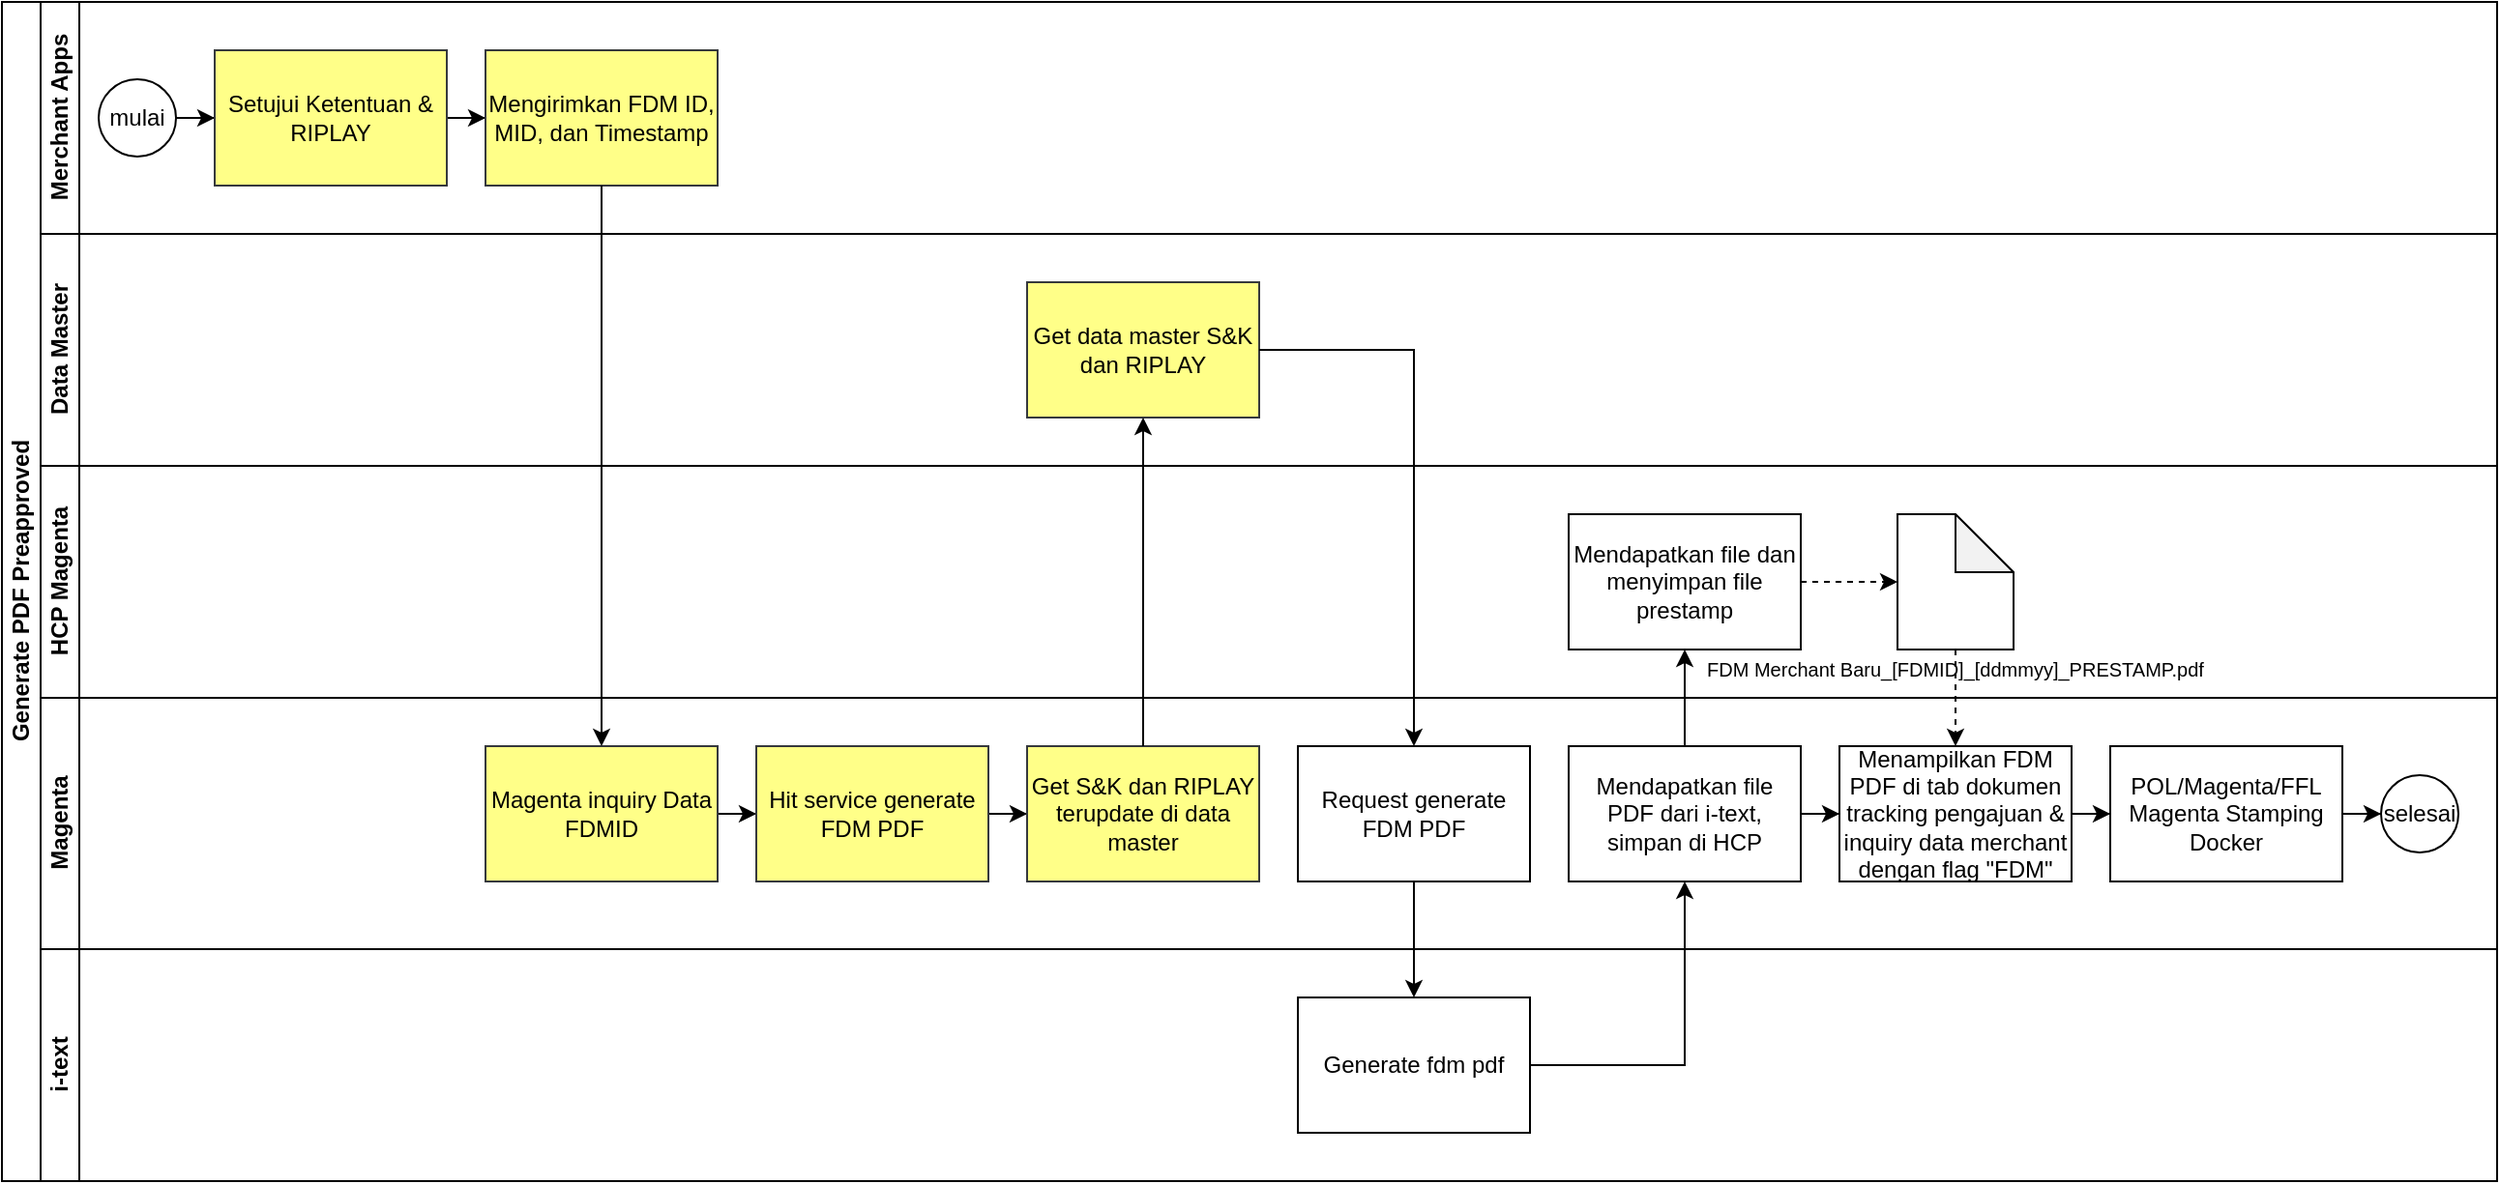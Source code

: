<mxfile version="28.1.0">
  <diagram name="Page-1" id="lceHAWw1U7daVYu1ocGO">
    <mxGraphModel dx="1965" dy="1243" grid="1" gridSize="10" guides="1" tooltips="1" connect="1" arrows="1" fold="1" page="1" pageScale="1" pageWidth="850" pageHeight="1100" math="0" shadow="0">
      <root>
        <mxCell id="0" />
        <mxCell id="1" parent="0" />
        <mxCell id="Jq9CSyYzZnOSvL0sAlA5-1" value="Generate PDF Preapproved" style="swimlane;childLayout=stackLayout;resizeParent=1;resizeParentMax=0;horizontal=0;startSize=20;horizontalStack=0;html=1;" vertex="1" parent="1">
          <mxGeometry x="40" y="40" width="1290" height="610" as="geometry" />
        </mxCell>
        <mxCell id="Jq9CSyYzZnOSvL0sAlA5-2" value="Merchant Apps" style="swimlane;startSize=20;horizontal=0;html=1;" vertex="1" parent="Jq9CSyYzZnOSvL0sAlA5-1">
          <mxGeometry x="20" width="1270" height="120" as="geometry" />
        </mxCell>
        <mxCell id="Jq9CSyYzZnOSvL0sAlA5-13" style="edgeStyle=orthogonalEdgeStyle;rounded=0;orthogonalLoop=1;jettySize=auto;html=1;entryX=0;entryY=0.5;entryDx=0;entryDy=0;" edge="1" parent="Jq9CSyYzZnOSvL0sAlA5-2" source="Jq9CSyYzZnOSvL0sAlA5-10" target="Jq9CSyYzZnOSvL0sAlA5-12">
          <mxGeometry relative="1" as="geometry" />
        </mxCell>
        <mxCell id="Jq9CSyYzZnOSvL0sAlA5-10" value="mulai" style="ellipse;whiteSpace=wrap;html=1;aspect=fixed;" vertex="1" parent="Jq9CSyYzZnOSvL0sAlA5-2">
          <mxGeometry x="30" y="40" width="40" height="40" as="geometry" />
        </mxCell>
        <mxCell id="Jq9CSyYzZnOSvL0sAlA5-15" style="edgeStyle=orthogonalEdgeStyle;rounded=0;orthogonalLoop=1;jettySize=auto;html=1;" edge="1" parent="Jq9CSyYzZnOSvL0sAlA5-2" source="Jq9CSyYzZnOSvL0sAlA5-12" target="Jq9CSyYzZnOSvL0sAlA5-14">
          <mxGeometry relative="1" as="geometry" />
        </mxCell>
        <mxCell id="Jq9CSyYzZnOSvL0sAlA5-12" value="Setujui Ketentuan &amp;amp; RIPLAY" style="rounded=0;whiteSpace=wrap;html=1;fillColor=#ffff88;strokeColor=#36393d;" vertex="1" parent="Jq9CSyYzZnOSvL0sAlA5-2">
          <mxGeometry x="90" y="25" width="120" height="70" as="geometry" />
        </mxCell>
        <mxCell id="Jq9CSyYzZnOSvL0sAlA5-14" value="Mengirimkan FDM ID, MID, dan Timestamp" style="rounded=0;whiteSpace=wrap;html=1;fillColor=#ffff88;strokeColor=#36393d;" vertex="1" parent="Jq9CSyYzZnOSvL0sAlA5-2">
          <mxGeometry x="230" y="25" width="120" height="70" as="geometry" />
        </mxCell>
        <mxCell id="Jq9CSyYzZnOSvL0sAlA5-3" value="Data Master" style="swimlane;startSize=20;horizontal=0;html=1;" vertex="1" parent="Jq9CSyYzZnOSvL0sAlA5-1">
          <mxGeometry x="20" y="120" width="1270" height="120" as="geometry" />
        </mxCell>
        <mxCell id="Jq9CSyYzZnOSvL0sAlA5-35" value="Get data master S&amp;amp;K dan RIPLAY" style="rounded=0;whiteSpace=wrap;html=1;fillColor=#ffff88;strokeColor=#36393d;" vertex="1" parent="Jq9CSyYzZnOSvL0sAlA5-3">
          <mxGeometry x="510" y="25" width="120" height="70" as="geometry" />
        </mxCell>
        <mxCell id="Jq9CSyYzZnOSvL0sAlA5-4" value="HCP Magenta" style="swimlane;startSize=20;horizontal=0;html=1;" vertex="1" parent="Jq9CSyYzZnOSvL0sAlA5-1">
          <mxGeometry x="20" y="240" width="1270" height="120" as="geometry" />
        </mxCell>
        <mxCell id="Jq9CSyYzZnOSvL0sAlA5-69" value="Mendapatkan file dan menyimpan file prestamp" style="rounded=0;whiteSpace=wrap;html=1;" vertex="1" parent="Jq9CSyYzZnOSvL0sAlA5-4">
          <mxGeometry x="790" y="25" width="120" height="70" as="geometry" />
        </mxCell>
        <mxCell id="Jq9CSyYzZnOSvL0sAlA5-72" value="" style="shape=note;whiteSpace=wrap;html=1;backgroundOutline=1;darkOpacity=0.05;" vertex="1" parent="Jq9CSyYzZnOSvL0sAlA5-4">
          <mxGeometry x="960" y="25" width="60" height="70" as="geometry" />
        </mxCell>
        <mxCell id="Jq9CSyYzZnOSvL0sAlA5-78" style="edgeStyle=orthogonalEdgeStyle;rounded=0;orthogonalLoop=1;jettySize=auto;html=1;entryX=0;entryY=0.5;entryDx=0;entryDy=0;entryPerimeter=0;dashed=1;" edge="1" parent="Jq9CSyYzZnOSvL0sAlA5-4" source="Jq9CSyYzZnOSvL0sAlA5-69" target="Jq9CSyYzZnOSvL0sAlA5-72">
          <mxGeometry relative="1" as="geometry" />
        </mxCell>
        <mxCell id="Jq9CSyYzZnOSvL0sAlA5-74" value="&lt;font style=&quot;font-size: 10px;&quot;&gt;FDM Merchant Baru_[FDMID]_[ddmmyy]_PRESTAMP.pdf&lt;/font&gt;" style="text;html=1;align=center;verticalAlign=middle;whiteSpace=wrap;rounded=0;" vertex="1" parent="Jq9CSyYzZnOSvL0sAlA5-4">
          <mxGeometry x="860" y="100" width="260" height="10" as="geometry" />
        </mxCell>
        <mxCell id="Jq9CSyYzZnOSvL0sAlA5-7" value="Magenta" style="swimlane;startSize=20;horizontal=0;html=1;" vertex="1" parent="Jq9CSyYzZnOSvL0sAlA5-1">
          <mxGeometry x="20" y="360" width="1270" height="130" as="geometry" />
        </mxCell>
        <mxCell id="Jq9CSyYzZnOSvL0sAlA5-32" style="edgeStyle=orthogonalEdgeStyle;rounded=0;orthogonalLoop=1;jettySize=auto;html=1;" edge="1" parent="Jq9CSyYzZnOSvL0sAlA5-7" source="Jq9CSyYzZnOSvL0sAlA5-16" target="Jq9CSyYzZnOSvL0sAlA5-31">
          <mxGeometry relative="1" as="geometry" />
        </mxCell>
        <mxCell id="Jq9CSyYzZnOSvL0sAlA5-16" value="Magenta inquiry Data FDMID" style="rounded=0;whiteSpace=wrap;html=1;fillColor=#ffff88;strokeColor=#36393d;" vertex="1" parent="Jq9CSyYzZnOSvL0sAlA5-7">
          <mxGeometry x="230" y="25" width="120" height="70" as="geometry" />
        </mxCell>
        <mxCell id="Jq9CSyYzZnOSvL0sAlA5-34" style="edgeStyle=orthogonalEdgeStyle;rounded=0;orthogonalLoop=1;jettySize=auto;html=1;entryX=0;entryY=0.5;entryDx=0;entryDy=0;" edge="1" parent="Jq9CSyYzZnOSvL0sAlA5-7" source="Jq9CSyYzZnOSvL0sAlA5-31" target="Jq9CSyYzZnOSvL0sAlA5-33">
          <mxGeometry relative="1" as="geometry" />
        </mxCell>
        <mxCell id="Jq9CSyYzZnOSvL0sAlA5-31" value="Hit service generate FDM PDF" style="rounded=0;whiteSpace=wrap;html=1;fillColor=#ffff88;strokeColor=#36393d;" vertex="1" parent="Jq9CSyYzZnOSvL0sAlA5-7">
          <mxGeometry x="370" y="25" width="120" height="70" as="geometry" />
        </mxCell>
        <mxCell id="Jq9CSyYzZnOSvL0sAlA5-33" value="Get S&amp;amp;K dan RIPLAY terupdate di data master" style="rounded=0;whiteSpace=wrap;html=1;fillColor=#ffff88;strokeColor=#36393d;" vertex="1" parent="Jq9CSyYzZnOSvL0sAlA5-7">
          <mxGeometry x="510" y="25" width="120" height="70" as="geometry" />
        </mxCell>
        <mxCell id="Jq9CSyYzZnOSvL0sAlA5-56" value="Request generate FDM PDF" style="rounded=0;whiteSpace=wrap;html=1;" vertex="1" parent="Jq9CSyYzZnOSvL0sAlA5-7">
          <mxGeometry x="650" y="25" width="120" height="70" as="geometry" />
        </mxCell>
        <mxCell id="Jq9CSyYzZnOSvL0sAlA5-80" style="edgeStyle=orthogonalEdgeStyle;rounded=0;orthogonalLoop=1;jettySize=auto;html=1;entryX=0;entryY=0.5;entryDx=0;entryDy=0;" edge="1" parent="Jq9CSyYzZnOSvL0sAlA5-7" source="Jq9CSyYzZnOSvL0sAlA5-67" target="Jq9CSyYzZnOSvL0sAlA5-71">
          <mxGeometry relative="1" as="geometry" />
        </mxCell>
        <mxCell id="Jq9CSyYzZnOSvL0sAlA5-67" value="Mendapatkan file PDF dari i-text, simpan di HCP" style="rounded=0;whiteSpace=wrap;html=1;" vertex="1" parent="Jq9CSyYzZnOSvL0sAlA5-7">
          <mxGeometry x="790" y="25" width="120" height="70" as="geometry" />
        </mxCell>
        <mxCell id="Jq9CSyYzZnOSvL0sAlA5-82" style="edgeStyle=orthogonalEdgeStyle;rounded=0;orthogonalLoop=1;jettySize=auto;html=1;" edge="1" parent="Jq9CSyYzZnOSvL0sAlA5-7" source="Jq9CSyYzZnOSvL0sAlA5-71" target="Jq9CSyYzZnOSvL0sAlA5-81">
          <mxGeometry relative="1" as="geometry" />
        </mxCell>
        <mxCell id="Jq9CSyYzZnOSvL0sAlA5-71" value="Menampilkan FDM PDF di tab dokumen tracking pengajuan &amp;amp; inquiry data merchant dengan flag &quot;FDM&quot;" style="rounded=0;whiteSpace=wrap;html=1;" vertex="1" parent="Jq9CSyYzZnOSvL0sAlA5-7">
          <mxGeometry x="930" y="25" width="120" height="70" as="geometry" />
        </mxCell>
        <mxCell id="Jq9CSyYzZnOSvL0sAlA5-84" style="edgeStyle=orthogonalEdgeStyle;rounded=0;orthogonalLoop=1;jettySize=auto;html=1;entryX=0;entryY=0.5;entryDx=0;entryDy=0;" edge="1" parent="Jq9CSyYzZnOSvL0sAlA5-7" source="Jq9CSyYzZnOSvL0sAlA5-81" target="Jq9CSyYzZnOSvL0sAlA5-83">
          <mxGeometry relative="1" as="geometry" />
        </mxCell>
        <mxCell id="Jq9CSyYzZnOSvL0sAlA5-81" value="POL/Magenta/FFL Magenta Stamping Docker" style="rounded=0;whiteSpace=wrap;html=1;" vertex="1" parent="Jq9CSyYzZnOSvL0sAlA5-7">
          <mxGeometry x="1070" y="25" width="120" height="70" as="geometry" />
        </mxCell>
        <mxCell id="Jq9CSyYzZnOSvL0sAlA5-83" value="selesai" style="ellipse;whiteSpace=wrap;html=1;aspect=fixed;" vertex="1" parent="Jq9CSyYzZnOSvL0sAlA5-7">
          <mxGeometry x="1210" y="40" width="40" height="40" as="geometry" />
        </mxCell>
        <mxCell id="Jq9CSyYzZnOSvL0sAlA5-8" value="i-text" style="swimlane;startSize=20;horizontal=0;html=1;" vertex="1" parent="Jq9CSyYzZnOSvL0sAlA5-1">
          <mxGeometry x="20" y="490" width="1270" height="120" as="geometry" />
        </mxCell>
        <mxCell id="Jq9CSyYzZnOSvL0sAlA5-65" value="Generate fdm pdf" style="rounded=0;whiteSpace=wrap;html=1;" vertex="1" parent="Jq9CSyYzZnOSvL0sAlA5-8">
          <mxGeometry x="650" y="25" width="120" height="70" as="geometry" />
        </mxCell>
        <mxCell id="Jq9CSyYzZnOSvL0sAlA5-17" style="edgeStyle=orthogonalEdgeStyle;rounded=0;orthogonalLoop=1;jettySize=auto;html=1;entryX=0.5;entryY=0;entryDx=0;entryDy=0;" edge="1" parent="Jq9CSyYzZnOSvL0sAlA5-1" source="Jq9CSyYzZnOSvL0sAlA5-14" target="Jq9CSyYzZnOSvL0sAlA5-16">
          <mxGeometry relative="1" as="geometry" />
        </mxCell>
        <mxCell id="Jq9CSyYzZnOSvL0sAlA5-36" style="edgeStyle=orthogonalEdgeStyle;rounded=0;orthogonalLoop=1;jettySize=auto;html=1;" edge="1" parent="Jq9CSyYzZnOSvL0sAlA5-1" source="Jq9CSyYzZnOSvL0sAlA5-33" target="Jq9CSyYzZnOSvL0sAlA5-35">
          <mxGeometry relative="1" as="geometry" />
        </mxCell>
        <mxCell id="Jq9CSyYzZnOSvL0sAlA5-57" style="edgeStyle=orthogonalEdgeStyle;rounded=0;orthogonalLoop=1;jettySize=auto;html=1;entryX=0.5;entryY=0;entryDx=0;entryDy=0;" edge="1" parent="Jq9CSyYzZnOSvL0sAlA5-1" source="Jq9CSyYzZnOSvL0sAlA5-35" target="Jq9CSyYzZnOSvL0sAlA5-56">
          <mxGeometry relative="1" as="geometry">
            <Array as="points">
              <mxPoint x="730" y="180" />
            </Array>
          </mxGeometry>
        </mxCell>
        <mxCell id="Jq9CSyYzZnOSvL0sAlA5-66" style="edgeStyle=orthogonalEdgeStyle;rounded=0;orthogonalLoop=1;jettySize=auto;html=1;entryX=0.5;entryY=0;entryDx=0;entryDy=0;" edge="1" parent="Jq9CSyYzZnOSvL0sAlA5-1" source="Jq9CSyYzZnOSvL0sAlA5-56" target="Jq9CSyYzZnOSvL0sAlA5-65">
          <mxGeometry relative="1" as="geometry" />
        </mxCell>
        <mxCell id="Jq9CSyYzZnOSvL0sAlA5-68" style="edgeStyle=orthogonalEdgeStyle;rounded=0;orthogonalLoop=1;jettySize=auto;html=1;entryX=0.5;entryY=1;entryDx=0;entryDy=0;" edge="1" parent="Jq9CSyYzZnOSvL0sAlA5-1" source="Jq9CSyYzZnOSvL0sAlA5-65" target="Jq9CSyYzZnOSvL0sAlA5-67">
          <mxGeometry relative="1" as="geometry" />
        </mxCell>
        <mxCell id="Jq9CSyYzZnOSvL0sAlA5-70" style="edgeStyle=orthogonalEdgeStyle;rounded=0;orthogonalLoop=1;jettySize=auto;html=1;entryX=0.5;entryY=1;entryDx=0;entryDy=0;" edge="1" parent="Jq9CSyYzZnOSvL0sAlA5-1" source="Jq9CSyYzZnOSvL0sAlA5-67" target="Jq9CSyYzZnOSvL0sAlA5-69">
          <mxGeometry relative="1" as="geometry" />
        </mxCell>
        <mxCell id="Jq9CSyYzZnOSvL0sAlA5-79" style="edgeStyle=orthogonalEdgeStyle;rounded=0;orthogonalLoop=1;jettySize=auto;html=1;entryX=0.5;entryY=0;entryDx=0;entryDy=0;dashed=1;" edge="1" parent="Jq9CSyYzZnOSvL0sAlA5-1" source="Jq9CSyYzZnOSvL0sAlA5-72" target="Jq9CSyYzZnOSvL0sAlA5-71">
          <mxGeometry relative="1" as="geometry" />
        </mxCell>
      </root>
    </mxGraphModel>
  </diagram>
</mxfile>
